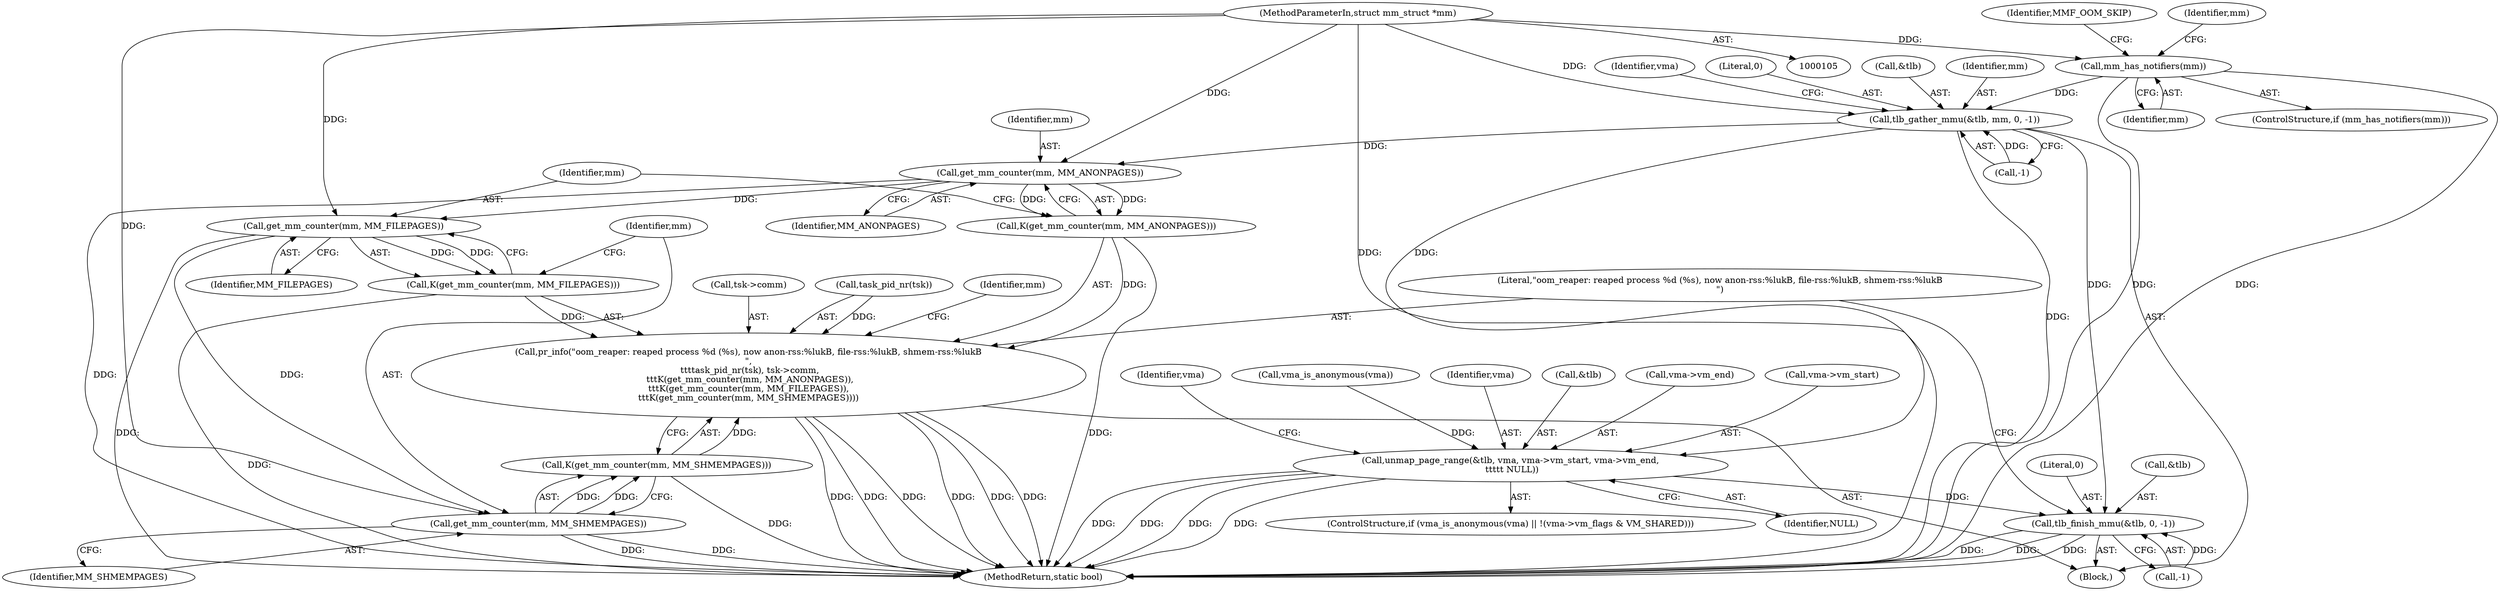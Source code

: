 digraph "0_linux_687cb0884a714ff484d038e9190edc874edcf146@pointer" {
"1000107" [label="(MethodParameterIn,struct mm_struct *mm)"];
"1000135" [label="(Call,mm_has_notifiers(mm))"];
"1000174" [label="(Call,tlb_gather_mmu(&tlb, mm, 0, -1))"];
"1000209" [label="(Call,unmap_page_range(&tlb, vma, vma->vm_start, vma->vm_end,\n \t\t\t\t\t NULL))"];
"1000220" [label="(Call,tlb_finish_mmu(&tlb, 0, -1))"];
"1000234" [label="(Call,get_mm_counter(mm, MM_ANONPAGES))"];
"1000233" [label="(Call,K(get_mm_counter(mm, MM_ANONPAGES)))"];
"1000226" [label="(Call,pr_info(\"oom_reaper: reaped process %d (%s), now anon-rss:%lukB, file-rss:%lukB, shmem-rss:%lukB\n\",\n \t\t\ttask_pid_nr(tsk), tsk->comm,\n \t\t\tK(get_mm_counter(mm, MM_ANONPAGES)),\n\t\t\tK(get_mm_counter(mm, MM_FILEPAGES)),\n\t\t\tK(get_mm_counter(mm, MM_SHMEMPAGES))))"];
"1000238" [label="(Call,get_mm_counter(mm, MM_FILEPAGES))"];
"1000237" [label="(Call,K(get_mm_counter(mm, MM_FILEPAGES)))"];
"1000242" [label="(Call,get_mm_counter(mm, MM_SHMEMPAGES))"];
"1000241" [label="(Call,K(get_mm_counter(mm, MM_SHMEMPAGES)))"];
"1000136" [label="(Identifier,mm)"];
"1000183" [label="(Identifier,vma)"];
"1000174" [label="(Call,tlb_gather_mmu(&tlb, mm, 0, -1))"];
"1000248" [label="(Identifier,mm)"];
"1000178" [label="(Literal,0)"];
"1000239" [label="(Identifier,mm)"];
"1000210" [label="(Call,&tlb)"];
"1000223" [label="(Literal,0)"];
"1000216" [label="(Call,vma->vm_end)"];
"1000134" [label="(ControlStructure,if (mm_has_notifiers(mm)))"];
"1000219" [label="(Identifier,NULL)"];
"1000233" [label="(Call,K(get_mm_counter(mm, MM_ANONPAGES)))"];
"1000108" [label="(Block,)"];
"1000240" [label="(Identifier,MM_FILEPAGES)"];
"1000175" [label="(Call,&tlb)"];
"1000148" [label="(Identifier,MMF_OOM_SKIP)"];
"1000213" [label="(Call,vma->vm_start)"];
"1000235" [label="(Identifier,mm)"];
"1000260" [label="(MethodReturn,static bool)"];
"1000244" [label="(Identifier,MM_SHMEMPAGES)"];
"1000243" [label="(Identifier,mm)"];
"1000237" [label="(Call,K(get_mm_counter(mm, MM_FILEPAGES)))"];
"1000242" [label="(Call,get_mm_counter(mm, MM_SHMEMPAGES))"];
"1000189" [label="(Identifier,vma)"];
"1000201" [label="(Call,vma_is_anonymous(vma))"];
"1000221" [label="(Call,&tlb)"];
"1000135" [label="(Call,mm_has_notifiers(mm))"];
"1000179" [label="(Call,-1)"];
"1000227" [label="(Literal,\"oom_reaper: reaped process %d (%s), now anon-rss:%lukB, file-rss:%lukB, shmem-rss:%lukB\n\")"];
"1000199" [label="(ControlStructure,if (vma_is_anonymous(vma) || !(vma->vm_flags & VM_SHARED)))"];
"1000241" [label="(Call,K(get_mm_counter(mm, MM_SHMEMPAGES)))"];
"1000228" [label="(Call,task_pid_nr(tsk))"];
"1000224" [label="(Call,-1)"];
"1000212" [label="(Identifier,vma)"];
"1000230" [label="(Call,tsk->comm)"];
"1000177" [label="(Identifier,mm)"];
"1000107" [label="(MethodParameterIn,struct mm_struct *mm)"];
"1000220" [label="(Call,tlb_finish_mmu(&tlb, 0, -1))"];
"1000234" [label="(Call,get_mm_counter(mm, MM_ANONPAGES))"];
"1000209" [label="(Call,unmap_page_range(&tlb, vma, vma->vm_start, vma->vm_end,\n \t\t\t\t\t NULL))"];
"1000238" [label="(Call,get_mm_counter(mm, MM_FILEPAGES))"];
"1000141" [label="(Identifier,mm)"];
"1000226" [label="(Call,pr_info(\"oom_reaper: reaped process %d (%s), now anon-rss:%lukB, file-rss:%lukB, shmem-rss:%lukB\n\",\n \t\t\ttask_pid_nr(tsk), tsk->comm,\n \t\t\tK(get_mm_counter(mm, MM_ANONPAGES)),\n\t\t\tK(get_mm_counter(mm, MM_FILEPAGES)),\n\t\t\tK(get_mm_counter(mm, MM_SHMEMPAGES))))"];
"1000236" [label="(Identifier,MM_ANONPAGES)"];
"1000107" -> "1000105"  [label="AST: "];
"1000107" -> "1000260"  [label="DDG: "];
"1000107" -> "1000135"  [label="DDG: "];
"1000107" -> "1000174"  [label="DDG: "];
"1000107" -> "1000234"  [label="DDG: "];
"1000107" -> "1000238"  [label="DDG: "];
"1000107" -> "1000242"  [label="DDG: "];
"1000135" -> "1000134"  [label="AST: "];
"1000135" -> "1000136"  [label="CFG: "];
"1000136" -> "1000135"  [label="AST: "];
"1000141" -> "1000135"  [label="CFG: "];
"1000148" -> "1000135"  [label="CFG: "];
"1000135" -> "1000260"  [label="DDG: "];
"1000135" -> "1000260"  [label="DDG: "];
"1000135" -> "1000174"  [label="DDG: "];
"1000174" -> "1000108"  [label="AST: "];
"1000174" -> "1000179"  [label="CFG: "];
"1000175" -> "1000174"  [label="AST: "];
"1000177" -> "1000174"  [label="AST: "];
"1000178" -> "1000174"  [label="AST: "];
"1000179" -> "1000174"  [label="AST: "];
"1000183" -> "1000174"  [label="CFG: "];
"1000174" -> "1000260"  [label="DDG: "];
"1000179" -> "1000174"  [label="DDG: "];
"1000174" -> "1000209"  [label="DDG: "];
"1000174" -> "1000220"  [label="DDG: "];
"1000174" -> "1000234"  [label="DDG: "];
"1000209" -> "1000199"  [label="AST: "];
"1000209" -> "1000219"  [label="CFG: "];
"1000210" -> "1000209"  [label="AST: "];
"1000212" -> "1000209"  [label="AST: "];
"1000213" -> "1000209"  [label="AST: "];
"1000216" -> "1000209"  [label="AST: "];
"1000219" -> "1000209"  [label="AST: "];
"1000189" -> "1000209"  [label="CFG: "];
"1000209" -> "1000260"  [label="DDG: "];
"1000209" -> "1000260"  [label="DDG: "];
"1000209" -> "1000260"  [label="DDG: "];
"1000209" -> "1000260"  [label="DDG: "];
"1000201" -> "1000209"  [label="DDG: "];
"1000209" -> "1000220"  [label="DDG: "];
"1000220" -> "1000108"  [label="AST: "];
"1000220" -> "1000224"  [label="CFG: "];
"1000221" -> "1000220"  [label="AST: "];
"1000223" -> "1000220"  [label="AST: "];
"1000224" -> "1000220"  [label="AST: "];
"1000227" -> "1000220"  [label="CFG: "];
"1000220" -> "1000260"  [label="DDG: "];
"1000220" -> "1000260"  [label="DDG: "];
"1000220" -> "1000260"  [label="DDG: "];
"1000224" -> "1000220"  [label="DDG: "];
"1000234" -> "1000233"  [label="AST: "];
"1000234" -> "1000236"  [label="CFG: "];
"1000235" -> "1000234"  [label="AST: "];
"1000236" -> "1000234"  [label="AST: "];
"1000233" -> "1000234"  [label="CFG: "];
"1000234" -> "1000260"  [label="DDG: "];
"1000234" -> "1000233"  [label="DDG: "];
"1000234" -> "1000233"  [label="DDG: "];
"1000234" -> "1000238"  [label="DDG: "];
"1000233" -> "1000226"  [label="AST: "];
"1000239" -> "1000233"  [label="CFG: "];
"1000233" -> "1000260"  [label="DDG: "];
"1000233" -> "1000226"  [label="DDG: "];
"1000226" -> "1000108"  [label="AST: "];
"1000226" -> "1000241"  [label="CFG: "];
"1000227" -> "1000226"  [label="AST: "];
"1000228" -> "1000226"  [label="AST: "];
"1000230" -> "1000226"  [label="AST: "];
"1000237" -> "1000226"  [label="AST: "];
"1000241" -> "1000226"  [label="AST: "];
"1000248" -> "1000226"  [label="CFG: "];
"1000226" -> "1000260"  [label="DDG: "];
"1000226" -> "1000260"  [label="DDG: "];
"1000226" -> "1000260"  [label="DDG: "];
"1000226" -> "1000260"  [label="DDG: "];
"1000226" -> "1000260"  [label="DDG: "];
"1000226" -> "1000260"  [label="DDG: "];
"1000228" -> "1000226"  [label="DDG: "];
"1000237" -> "1000226"  [label="DDG: "];
"1000241" -> "1000226"  [label="DDG: "];
"1000238" -> "1000237"  [label="AST: "];
"1000238" -> "1000240"  [label="CFG: "];
"1000239" -> "1000238"  [label="AST: "];
"1000240" -> "1000238"  [label="AST: "];
"1000237" -> "1000238"  [label="CFG: "];
"1000238" -> "1000260"  [label="DDG: "];
"1000238" -> "1000237"  [label="DDG: "];
"1000238" -> "1000237"  [label="DDG: "];
"1000238" -> "1000242"  [label="DDG: "];
"1000243" -> "1000237"  [label="CFG: "];
"1000237" -> "1000260"  [label="DDG: "];
"1000242" -> "1000241"  [label="AST: "];
"1000242" -> "1000244"  [label="CFG: "];
"1000243" -> "1000242"  [label="AST: "];
"1000244" -> "1000242"  [label="AST: "];
"1000241" -> "1000242"  [label="CFG: "];
"1000242" -> "1000260"  [label="DDG: "];
"1000242" -> "1000260"  [label="DDG: "];
"1000242" -> "1000241"  [label="DDG: "];
"1000242" -> "1000241"  [label="DDG: "];
"1000241" -> "1000260"  [label="DDG: "];
}
